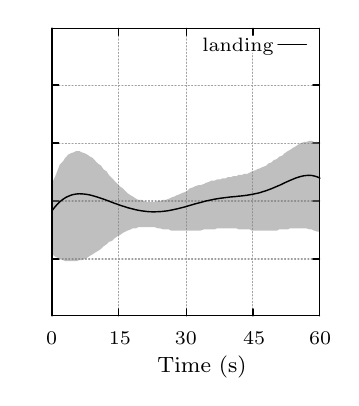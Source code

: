 
\definecolor{ca0a0a4}{RGB}{160,160,164}
\definecolor{c808080}{RGB}{128,128,128}
\begin{tikzpicture}[y=0.80pt, x=0.80pt, yscale=-0.51, xscale=0.49, inner sep=0pt, outer sep=0pt]
\scriptsize
\begin{scope}[draw=black,line join=bevel,line cap=rect,even odd rule,line width=0.512pt]
  \begin{scope}[cm={{1.0,0.0,0.0,1.0,(0.0,0.0)}},draw=black,line join=bevel,line cap=rect,line width=0.512pt]
  \end{scope}
  \begin{scope}[cm={{1.006,0.0,0.0,1.006,(0.0,0.0)}},draw=black,line join=bevel,line cap=rect,line width=0.512pt]
  \end{scope}
  \begin{scope}[cm={{1.006,0.0,0.0,1.006,(0.0,0.0)}},draw=ca0a0a4,dash pattern=on 0.40pt off 0.80pt,line join=round,line cap=round,line width=0.400pt]
    \path[draw] (53.5,268.5) -- (298.5,268.5);
  \end{scope}
  \begin{scope}[cm={{1.006,0.0,0.0,1.006,(0.0,0.0)}},draw=black,line join=round,line cap=round,line width=0.512pt]
    \path[draw] (53.5,268.5) -- (59.5,268.5);
    \path[draw] (298.5,268.5) -- (292.5,268.5);
  \end{scope}
  \begin{scope}[cm={{1.006,0.0,0.0,1.006,(0.0,0.0)}},draw=black,line join=bevel,line cap=rect,line width=0.512pt]
  \end{scope}
  \begin{scope}[cm={{1.006,0.0,0.0,1.006,(27.169,276.216)}},draw=black,line join=bevel,line cap=rect,line width=0.512pt]
  \end{scope}
  \begin{scope}[cm={{1.006,0.0,0.0,1.006,(27.169,276.216)}},draw=black,line join=bevel,line cap=rect,line width=0.512pt]
  \end{scope}
  \begin{scope}[cm={{1.006,0.0,0.0,1.006,(27.169,276.216)}},draw=black,line join=bevel,line cap=rect,line width=0.512pt]
  \end{scope}
  \begin{scope}[cm={{1.006,0.0,0.0,1.006,(27.169,276.216)}},draw=black,line join=bevel,line cap=rect,line width=0.512pt]
  \end{scope}
  \begin{scope}[cm={{1.006,0.0,0.0,1.006,(27.169,276.216)}},draw=black,line join=bevel,line cap=rect,line width=0.512pt]
  \end{scope}
  \begin{scope}[cm={{1.006,0.0,0.0,1.006,(27.169,276.216)}},draw=black,line join=bevel,line cap=rect,line width=0.512pt]
    %\path[fill=black] (0.0,0.0) node[above right] (text40) {24};
  \end{scope}
  \begin{scope}[cm={{1.006,0.0,0.0,1.006,(27.169,276.216)}},draw=black,line join=bevel,line cap=rect,line width=0.512pt]
  \end{scope}
  \begin{scope}[cm={{1.006,0.0,0.0,1.006,(0.0,0.0)}},draw=black,line join=bevel,line cap=rect,line width=0.512pt]
  \end{scope}
  \begin{scope}[cm={{1.006,0.0,0.0,1.006,(0.0,0.0)}},draw=ca0a0a4,dash pattern=on 0.40pt off 0.80pt,line join=round,line cap=round,line width=0.400pt]
    \path[draw] (53.5,218.5) -- (298.5,218.5);
  \end{scope}
  \begin{scope}[cm={{1.006,0.0,0.0,1.006,(0.0,0.0)}},draw=black,line join=round,line cap=round,line width=0.512pt]
    \path[draw] (53.5,218.5) -- (59.5,218.5);
    \path[draw] (298.5,218.5) -- (292.5,218.5);
  \end{scope}
  \begin{scope}[cm={{1.006,0.0,0.0,1.006,(0.0,0.0)}},draw=black,line join=bevel,line cap=rect,line width=0.512pt]
  \end{scope}
  \begin{scope}[cm={{1.006,0.0,0.0,1.006,(27.169,224.897)}},draw=black,line join=bevel,line cap=rect,line width=0.512pt]
  \end{scope}
  \begin{scope}[cm={{1.006,0.0,0.0,1.006,(27.169,224.897)}},draw=black,line join=bevel,line cap=rect,line width=0.512pt]
  \end{scope}
  \begin{scope}[cm={{1.006,0.0,0.0,1.006,(27.169,224.897)}},draw=black,line join=bevel,line cap=rect,line width=0.512pt]
  \end{scope}
  \begin{scope}[cm={{1.006,0.0,0.0,1.006,(27.169,224.897)}},draw=black,line join=bevel,line cap=rect,line width=0.512pt]
  \end{scope}
  \begin{scope}[cm={{1.006,0.0,0.0,1.006,(27.169,224.897)}},draw=black,line join=bevel,line cap=rect,line width=0.512pt]
  \end{scope}
  \begin{scope}[cm={{1.006,0.0,0.0,1.006,(27.169,224.897)}},draw=black,line join=bevel,line cap=rect,line width=0.512pt]
    %\path[fill=black] (0.0,0.0) node[above right] (text70) {26};
  \end{scope}
  \begin{scope}[cm={{1.006,0.0,0.0,1.006,(27.169,224.897)}},draw=black,line join=bevel,line cap=rect,line width=0.512pt]
  \end{scope}
  \begin{scope}[cm={{1.006,0.0,0.0,1.006,(0.0,0.0)}},draw=black,line join=bevel,line cap=rect,line width=0.512pt]
  \end{scope}
  \begin{scope}[cm={{1.006,0.0,0.0,1.006,(0.0,0.0)}},draw=ca0a0a4,dash pattern=on 0.40pt off 0.80pt,line join=round,line cap=round,line width=0.400pt]
    \path[draw] (53.5,167.5) -- (298.5,167.5);
  \end{scope}
  \begin{scope}[cm={{1.006,0.0,0.0,1.006,(0.0,0.0)}},draw=black,line join=round,line cap=round,line width=0.512pt]
    \path[draw] (53.5,167.5) -- (59.5,167.5);
    \path[draw] (298.5,167.5) -- (292.5,167.5);
  \end{scope}
  \begin{scope}[cm={{1.006,0.0,0.0,1.006,(0.0,0.0)}},draw=black,line join=bevel,line cap=rect,line width=0.512pt]
  \end{scope}
  \begin{scope}[cm={{1.006,0.0,0.0,1.006,(28.175,173.578)}},draw=black,line join=bevel,line cap=rect,line width=0.512pt]
  \end{scope}
  \begin{scope}[cm={{1.006,0.0,0.0,1.006,(28.175,173.578)}},draw=black,line join=bevel,line cap=rect,line width=0.512pt]
  \end{scope}
  \begin{scope}[cm={{1.006,0.0,0.0,1.006,(28.175,173.578)}},draw=black,line join=bevel,line cap=rect,line width=0.512pt]
  \end{scope}
  \begin{scope}[cm={{1.006,0.0,0.0,1.006,(28.175,173.578)}},draw=black,line join=bevel,line cap=rect,line width=0.512pt]
  \end{scope}
  \begin{scope}[cm={{1.006,0.0,0.0,1.006,(28.175,173.578)}},draw=black,line join=bevel,line cap=rect,line width=0.512pt]
  \end{scope}
  \begin{scope}[cm={{1.006,0.0,0.0,1.006,(28.175,173.578)}},draw=black,line join=bevel,line cap=rect,line width=0.512pt]
    %\path[fill=black] (0.0,0.0) node[above right] (text100) {28};
  \end{scope}
  \begin{scope}[cm={{1.006,0.0,0.0,1.006,(28.175,173.578)}},draw=black,line join=bevel,line cap=rect,line width=0.512pt]
  \end{scope}
  \begin{scope}[cm={{1.006,0.0,0.0,1.006,(0.0,0.0)}},draw=black,line join=bevel,line cap=rect,line width=0.512pt]
  \end{scope}
  \begin{scope}[cm={{1.006,0.0,0.0,1.006,(0.0,0.0)}},draw=ca0a0a4,dash pattern=on 0.40pt off 0.80pt,line join=round,line cap=round,line width=0.400pt]
    \path[draw] (53.5,116.5) -- (298.5,116.5);
  \end{scope}
  \begin{scope}[cm={{1.006,0.0,0.0,1.006,(0.0,0.0)}},draw=black,line join=round,line cap=round,line width=0.512pt]
    \path[draw] (53.5,116.5) -- (59.5,116.5);
    \path[draw] (298.5,116.5) -- (292.5,116.5);
  \end{scope}
  \begin{scope}[cm={{1.006,0.0,0.0,1.006,(0.0,0.0)}},draw=black,line join=bevel,line cap=rect,line width=0.512pt]
  \end{scope}
  \begin{scope}[cm={{1.006,0.0,0.0,1.006,(27.169,123.266)}},draw=black,line join=bevel,line cap=rect,line width=0.512pt]
  \end{scope}
  \begin{scope}[cm={{1.006,0.0,0.0,1.006,(27.169,123.266)}},draw=black,line join=bevel,line cap=rect,line width=0.512pt]
  \end{scope}
  \begin{scope}[cm={{1.006,0.0,0.0,1.006,(27.169,123.266)}},draw=black,line join=bevel,line cap=rect,line width=0.512pt]
  \end{scope}
  \begin{scope}[cm={{1.006,0.0,0.0,1.006,(27.169,123.266)}},draw=black,line join=bevel,line cap=rect,line width=0.512pt]
  \end{scope}
  \begin{scope}[cm={{1.006,0.0,0.0,1.006,(27.169,123.266)}},draw=black,line join=bevel,line cap=rect,line width=0.512pt]
  \end{scope}
  \begin{scope}[cm={{1.006,0.0,0.0,1.006,(27.169,123.266)}},draw=black,line join=bevel,line cap=rect,line width=0.512pt]
    %\path[fill=black] (0.0,0.0) node[above right] (text130) {30};
  \end{scope}
  \begin{scope}[cm={{1.006,0.0,0.0,1.006,(27.169,123.266)}},draw=black,line join=bevel,line cap=rect,line width=0.512pt]
  \end{scope}
  \begin{scope}[cm={{1.006,0.0,0.0,1.006,(0.0,0.0)}},draw=black,line join=bevel,line cap=rect,line width=0.512pt]
  \end{scope}
  \begin{scope}[cm={{1.006,0.0,0.0,1.006,(0.0,0.0)}},draw=ca0a0a4,dash pattern=on 0.40pt off 0.80pt,line join=round,line cap=round,line width=0.400pt]
    \path[draw] (53.5,65.5) -- (298.5,65.5);
  \end{scope}
  \begin{scope}[cm={{1.006,0.0,0.0,1.006,(0.0,0.0)}},draw=black,line join=round,line cap=round,line width=0.512pt]
    \path[draw] (53.5,65.5) -- (59.5,65.5);
    \path[draw] (298.5,65.5) -- (292.5,65.5);
  \end{scope}
  \begin{scope}[cm={{1.006,0.0,0.0,1.006,(0.0,0.0)}},draw=black,line join=bevel,line cap=rect,line width=0.512pt]
  \end{scope}
  \begin{scope}[cm={{1.006,0.0,0.0,1.006,(27.169,71.947)}},draw=black,line join=bevel,line cap=rect,line width=0.512pt]
  \end{scope}
  \begin{scope}[cm={{1.006,0.0,0.0,1.006,(27.169,71.947)}},draw=black,line join=bevel,line cap=rect,line width=0.512pt]
  \end{scope}
  \begin{scope}[cm={{1.006,0.0,0.0,1.006,(27.169,71.947)}},draw=black,line join=bevel,line cap=rect,line width=0.512pt]
  \end{scope}
  \begin{scope}[cm={{1.006,0.0,0.0,1.006,(27.169,71.947)}},draw=black,line join=bevel,line cap=rect,line width=0.512pt]
  \end{scope}
  \begin{scope}[cm={{1.006,0.0,0.0,1.006,(27.169,71.947)}},draw=black,line join=bevel,line cap=rect,line width=0.512pt]
  \end{scope}
  \begin{scope}[cm={{1.006,0.0,0.0,1.006,(27.169,71.947)}},draw=black,line join=bevel,line cap=rect,line width=0.512pt]
    %\path[fill=black] (0.0,0.0) node[above right] (text160) {32};
  \end{scope}
  \begin{scope}[cm={{1.006,0.0,0.0,1.006,(27.169,71.947)}},draw=black,line join=bevel,line cap=rect,line width=0.512pt]
  \end{scope}
  \begin{scope}[cm={{1.006,0.0,0.0,1.006,(0.0,0.0)}},draw=black,line join=bevel,line cap=rect,line width=0.512pt]
  \end{scope}
  \begin{scope}[cm={{1.006,0.0,0.0,1.006,(0.0,0.0)}},draw=ca0a0a4,dash pattern=on 0.40pt off 0.80pt,line join=round,line cap=round,line width=0.400pt]
    \path[draw] (53.5,15.5) -- (298.5,15.5);
  \end{scope}
  \begin{scope}[cm={{1.006,0.0,0.0,1.006,(0.0,0.0)}},draw=black,line join=round,line cap=round,line width=0.512pt]
    \path[draw] (53.5,15.5) -- (59.5,15.5);
    \path[draw] (298.5,15.5) -- (292.5,15.5);
  \end{scope}
  \begin{scope}[cm={{1.006,0.0,0.0,1.006,(0.0,0.0)}},draw=black,line join=bevel,line cap=rect,line width=0.512pt]
  \end{scope}
  \begin{scope}[cm={{1.006,0.0,0.0,1.006,(27.169,20.628)}},draw=black,line join=bevel,line cap=rect,line width=0.512pt]
  \end{scope}
  \begin{scope}[cm={{1.006,0.0,0.0,1.006,(27.169,20.628)}},draw=black,line join=bevel,line cap=rect,line width=0.512pt]
  \end{scope}
  \begin{scope}[cm={{1.006,0.0,0.0,1.006,(27.169,20.628)}},draw=black,line join=bevel,line cap=rect,line width=0.512pt]
  \end{scope}
  \begin{scope}[cm={{1.006,0.0,0.0,1.006,(27.169,20.628)}},draw=black,line join=bevel,line cap=rect,line width=0.512pt]
  \end{scope}
  \begin{scope}[cm={{1.006,0.0,0.0,1.006,(27.169,20.628)}},draw=black,line join=bevel,line cap=rect,line width=0.512pt]
  \end{scope}
  \begin{scope}[cm={{1.006,0.0,0.0,1.006,(27.169,20.628)}},draw=black,line join=bevel,line cap=rect,line width=0.512pt]
    %\path[fill=black] (0.0,0.0) node[above right] (text190) {34};
  \end{scope}
  \begin{scope}[cm={{1.006,0.0,0.0,1.006,(27.169,20.628)}},draw=black,line join=bevel,line cap=rect,line width=0.512pt]
  \end{scope}
  \begin{scope}[cm={{1.006,0.0,0.0,1.006,(0.0,0.0)}},draw=black,line join=bevel,line cap=rect,line width=0.512pt]
  \end{scope}
  \begin{scope}[cm={{1.006,0.0,0.0,1.006,(0.0,0.0)}},draw=ca0a0a4,dash pattern=on 0.40pt off 0.80pt,line join=round,line cap=round,line width=0.400pt]
    \path[draw] (53.5,268.5) -- (53.5,15.5);
  \end{scope}
  \begin{scope}[cm={{1.006,0.0,0.0,1.006,(0.0,0.0)}},draw=black,line join=round,line cap=round,line width=0.512pt]
    \path[draw] (53.5,268.5) -- (53.5,262.5);
    \path[draw] (53.5,15.5) -- (53.5,21.5);
  \end{scope}
  \begin{scope}[cm={{1.006,0.0,0.0,1.006,(0.0,0.0)}},draw=black,line join=bevel,line cap=rect,line width=0.512pt]
  \end{scope}
  \begin{scope}[cm={{1.006,0.0,0.0,1.006,(48.3,298.353)}},draw=black,line join=bevel,line cap=rect,line width=0.512pt]
  \end{scope}
  \begin{scope}[cm={{1.006,0.0,0.0,1.006,(48.3,298.353)}},draw=black,line join=bevel,line cap=rect,line width=0.512pt]
  \end{scope}
  \begin{scope}[cm={{1.006,0.0,0.0,1.006,(48.3,298.353)}},draw=black,line join=bevel,line cap=rect,line width=0.512pt]
  \end{scope}
  \begin{scope}[cm={{1.006,0.0,0.0,1.006,(48.3,298.353)}},draw=black,line join=bevel,line cap=rect,line width=0.512pt]
  \end{scope}
  \begin{scope}[cm={{1.006,0.0,0.0,1.006,(48.3,298.353)}},draw=black,line join=bevel,line cap=rect,line width=0.512pt]
  \end{scope}
  \begin{scope}[cm={{1.006,0.0,0.0,1.006,(48.3,295.353)}},draw=black,line join=bevel,line cap=rect,line width=0.512pt]
    \path[fill=black] (0.0,0.0) node[above right] (text220) {0};
  \end{scope}
  \begin{scope}[cm={{1.006,0.0,0.0,1.006,(48.3,298.353)}},draw=black,line join=bevel,line cap=rect,line width=0.512pt]
  \end{scope}
  \begin{scope}[cm={{1.006,0.0,0.0,1.006,(0.0,0.0)}},draw=black,line join=bevel,line cap=rect,line width=0.512pt]
  \end{scope}
  \begin{scope}[cm={{1.006,0.0,0.0,1.006,(0.0,0.0)}},draw=ca0a0a4,dash pattern=on 0.40pt off 0.80pt,line join=round,line cap=round,line width=0.400pt]
    \path[draw] (114.5,268.5) -- (114.5,15.5);
  \end{scope}
  \begin{scope}[cm={{1.006,0.0,0.0,1.006,(0.0,0.0)}},draw=black,line join=round,line cap=round,line width=0.512pt]
    \path[draw] (114.5,268.5) -- (114.5,262.5);
    \path[draw] (114.5,15.5) -- (114.5,21.5);
  \end{scope}
  \begin{scope}[cm={{1.006,0.0,0.0,1.006,(0.0,0.0)}},draw=black,line join=bevel,line cap=rect,line width=0.512pt]
  \end{scope}
  \begin{scope}[cm={{1.006,0.0,0.0,1.006,(106.159,298.353)}},draw=black,line join=bevel,line cap=rect,line width=0.512pt]
  \end{scope}
  \begin{scope}[cm={{1.006,0.0,0.0,1.006,(106.159,298.353)}},draw=black,line join=bevel,line cap=rect,line width=0.512pt]
  \end{scope}
  \begin{scope}[cm={{1.006,0.0,0.0,1.006,(106.159,298.353)}},draw=black,line join=bevel,line cap=rect,line width=0.512pt]
  \end{scope}
  \begin{scope}[cm={{1.006,0.0,0.0,1.006,(106.159,298.353)}},draw=black,line join=bevel,line cap=rect,line width=0.512pt]
  \end{scope}
  \begin{scope}[cm={{1.006,0.0,0.0,1.006,(106.159,298.353)}},draw=black,line join=bevel,line cap=rect,line width=0.512pt]
  \end{scope}
  \begin{scope}[cm={{1.006,0.0,0.0,1.006,(106.159,295.353)}},draw=black,line join=bevel,line cap=rect,line width=0.512pt]
    \path[fill=black] (0.0,0.0) node[above right] (text250) {15};
  \end{scope}
  \begin{scope}[cm={{1.006,0.0,0.0,1.006,(106.159,298.353)}},draw=black,line join=bevel,line cap=rect,line width=0.512pt]
  \end{scope}
  \begin{scope}[cm={{1.006,0.0,0.0,1.006,(0.0,0.0)}},draw=black,line join=bevel,line cap=rect,line width=0.512pt]
  \end{scope}
  \begin{scope}[cm={{1.006,0.0,0.0,1.006,(0.0,0.0)}},draw=ca0a0a4,dash pattern=on 0.40pt off 0.80pt,line join=round,line cap=round,line width=0.400pt]
    \path[draw] (176.5,268.5) -- (176.5,15.5);
  \end{scope}
  \begin{scope}[cm={{1.006,0.0,0.0,1.006,(0.0,0.0)}},draw=black,line join=round,line cap=round,line width=0.512pt]
    \path[draw] (176.5,268.5) -- (176.5,262.5);
    \path[draw] (176.5,15.5) -- (176.5,21.5);
  \end{scope}
  \begin{scope}[cm={{1.006,0.0,0.0,1.006,(0.0,0.0)}},draw=black,line join=bevel,line cap=rect,line width=0.512pt]
  \end{scope}
  \begin{scope}[cm={{1.006,0.0,0.0,1.006,(167.038,298.353)}},draw=black,line join=bevel,line cap=rect,line width=0.512pt]
  \end{scope}
  \begin{scope}[cm={{1.006,0.0,0.0,1.006,(167.038,298.353)}},draw=black,line join=bevel,line cap=rect,line width=0.512pt]
  \end{scope}
  \begin{scope}[cm={{1.006,0.0,0.0,1.006,(167.038,298.353)}},draw=black,line join=bevel,line cap=rect,line width=0.512pt]
  \end{scope}
  \begin{scope}[cm={{1.006,0.0,0.0,1.006,(167.038,298.353)}},draw=black,line join=bevel,line cap=rect,line width=0.512pt]
  \end{scope}
  \begin{scope}[cm={{1.006,0.0,0.0,1.006,(167.038,298.353)}},draw=black,line join=bevel,line cap=rect,line width=0.512pt]
  \end{scope}
  \begin{scope}[cm={{1.006,0.0,0.0,1.006,(167.038,295.353)}},draw=black,line join=bevel,line cap=rect,line width=0.512pt]
    \path[fill=black] (0.0,0.0) node[above right] (text280) {30};
  \end{scope}
  \begin{scope}[cm={{1.006,0.0,0.0,1.006,(167.038,298.353)}},draw=black,line join=bevel,line cap=rect,line width=0.512pt]
  \end{scope}
  \begin{scope}[cm={{1.006,0.0,0.0,1.006,(0.0,0.0)}},draw=black,line join=bevel,line cap=rect,line width=0.512pt]
  \end{scope}
  \begin{scope}[cm={{1.006,0.0,0.0,1.006,(0.0,0.0)}},draw=ca0a0a4,dash pattern=on 0.40pt off 0.80pt,line join=round,line cap=round,line width=0.400pt]
    \path[draw] (237.5,268.5) -- (237.5,37.5);
    \path[draw] (237.5,21.5) -- (237.5,15.5);
  \end{scope}
  \begin{scope}[cm={{1.006,0.0,0.0,1.006,(0.0,0.0)}},draw=black,line join=round,line cap=round,line width=0.512pt]
    \path[draw] (237.5,268.5) -- (237.5,262.5);
    \path[draw] (237.5,15.5) -- (237.5,21.5);
  \end{scope}
  \begin{scope}[cm={{1.006,0.0,0.0,1.006,(0.0,0.0)}},draw=black,line join=bevel,line cap=rect,line width=0.512pt]
  \end{scope}
  \begin{scope}[cm={{1.006,0.0,0.0,1.006,(229.928,298.353)}},draw=black,line join=bevel,line cap=rect,line width=0.512pt]
  \end{scope}
  \begin{scope}[cm={{1.006,0.0,0.0,1.006,(229.928,298.353)}},draw=black,line join=bevel,line cap=rect,line width=0.512pt]
  \end{scope}
  \begin{scope}[cm={{1.006,0.0,0.0,1.006,(229.928,298.353)}},draw=black,line join=bevel,line cap=rect,line width=0.512pt]
  \end{scope}
  \begin{scope}[cm={{1.006,0.0,0.0,1.006,(229.928,298.353)}},draw=black,line join=bevel,line cap=rect,line width=0.512pt]
  \end{scope}
  \begin{scope}[cm={{1.006,0.0,0.0,1.006,(229.928,298.353)}},draw=black,line join=bevel,line cap=rect,line width=0.512pt]
  \end{scope}
  \begin{scope}[cm={{1.006,0.0,0.0,1.006,(229.928,295.353)}},draw=black,line join=bevel,line cap=rect,line width=0.512pt]
    \path[fill=black] (0.0,0.0) node[above right] (text312) {45};
  \end{scope}
  \begin{scope}[cm={{1.006,0.0,0.0,1.006,(229.928,298.353)}},draw=black,line join=bevel,line cap=rect,line width=0.512pt]
  \end{scope}
  \begin{scope}[cm={{1.006,0.0,0.0,1.006,(0.0,0.0)}},draw=black,line join=bevel,line cap=rect,line width=0.512pt]
  \end{scope}
  \begin{scope}[cm={{1.006,0.0,0.0,1.006,(0.0,0.0)}},draw=ca0a0a4,dash pattern=on 0.40pt off 0.80pt,line join=round,line cap=round,line width=0.400pt]
    \path[draw] (298.5,268.5) -- (298.5,15.5);
  \end{scope}
  \begin{scope}[cm={{1.006,0.0,0.0,1.006,(0.0,0.0)}},draw=black,line join=round,line cap=round,line width=0.512pt]
    \path[draw] (298.5,268.5) -- (298.5,262.5);
    \path[draw] (298.5,15.5) -- (298.5,21.5);
  \end{scope}
  \begin{scope}[cm={{1.006,0.0,0.0,1.006,(0.0,0.0)}},draw=black,line join=bevel,line cap=rect,line width=0.512pt]
  \end{scope}
  \begin{scope}[cm={{1.006,0.0,0.0,1.006,(290.806,298.353)}},draw=black,line join=bevel,line cap=rect,line width=0.512pt]
  \end{scope}
  \begin{scope}[cm={{1.006,0.0,0.0,1.006,(290.806,298.353)}},draw=black,line join=bevel,line cap=rect,line width=0.512pt]
  \end{scope}
  \begin{scope}[cm={{1.006,0.0,0.0,1.006,(290.806,298.353)}},draw=black,line join=bevel,line cap=rect,line width=0.512pt]
  \end{scope}
  \begin{scope}[cm={{1.006,0.0,0.0,1.006,(290.806,298.353)}},draw=black,line join=bevel,line cap=rect,line width=0.512pt]
  \end{scope}
  \begin{scope}[cm={{1.006,0.0,0.0,1.006,(290.806,298.353)}},draw=black,line join=bevel,line cap=rect,line width=0.512pt]
  \end{scope}
  \begin{scope}[cm={{1.006,0.0,0.0,1.006,(290.806,295.353)}},draw=black,line join=bevel,line cap=rect,line width=0.512pt]
    \path[fill=black] (0.0,0.0) node[above right] (text342) {60};
  \end{scope}
  \begin{scope}[cm={{1.006,0.0,0.0,1.006,(290.806,298.353)}},draw=black,line join=bevel,line cap=rect,line width=0.512pt]
  \end{scope}
  \begin{scope}[cm={{1.006,0.0,0.0,1.006,(0.0,0.0)}},draw=black,line join=bevel,line cap=rect,line width=0.512pt]
  \end{scope}
  \begin{scope}[cm={{1.006,0.0,0.0,1.006,(0.0,0.0)}},draw=black,line join=round,line cap=round,line width=0.512pt]
    \path[draw] (53.5,15.5) -- (53.5,268.5) -- (298.5,268.5) --
      (298.5,15.5) -- (53.5,15.5);
  \end{scope}
  \begin{scope}[cm={{1.006,0.0,0.0,1.006,(0.0,0.0)}},draw=black,line join=bevel,line cap=rect,line width=0.512pt]
  \end{scope}
  \begin{scope}[cm={{0.0,-1.006,1.006,0.0,(13.584,176.597)}},draw=black,line join=bevel,line cap=rect,line width=0.512pt]
  \end{scope}
  \begin{scope}[cm={{0.0,-1.006,1.006,0.0,(13.584,176.597)}},draw=black,line join=bevel,line cap=rect,line width=0.512pt]
  \end{scope}
  \begin{scope}[cm={{0.0,-1.006,1.006,0.0,(13.584,176.597)}},draw=black,line join=bevel,line cap=rect,line width=0.512pt]
  \end{scope}
  \begin{scope}[cm={{0.0,-1.006,1.006,0.0,(13.584,176.597)}},draw=black,line join=bevel,line cap=rect,line width=0.512pt]
  \end{scope}
  \begin{scope}[cm={{0.0,-1.006,1.006,0.0,(13.584,176.597)}},draw=black,line join=bevel,line cap=rect,line width=0.512pt]
  \end{scope}
  \begin{scope}[cm={{0.0,-1.006,1.006,0.0,(9.584,176.597)}},draw=black,line join=bevel,line cap=rect,line width=0.512pt]
    %\path[fill=black] (0.0,0.0) node[above right] (text366) {\rotatebox{90}{Power (W)}};
  \end{scope}
  \begin{scope}[cm={{0.0,-1.006,1.006,0.0,(13.584,176.597)}},draw=black,line join=bevel,line cap=rect,line width=0.512pt]
  \end{scope}
  \begin{scope}[cm={{1.006,0.0,0.0,1.006,(150.938,317.472)}},draw=black,line join=bevel,line cap=rect,line width=0.512pt]
  \end{scope}
  \begin{scope}[cm={{1.006,0.0,0.0,1.006,(150.938,317.472)}},draw=black,line join=bevel,line cap=rect,line width=0.512pt]
  \end{scope}
  \begin{scope}[cm={{1.006,0.0,0.0,1.006,(150.938,317.472)}},draw=black,line join=bevel,line cap=rect,line width=0.512pt]
  \end{scope}
  \begin{scope}[cm={{1.006,0.0,0.0,1.006,(150.938,317.472)}},draw=black,line join=bevel,line cap=rect,line width=0.512pt]
  \end{scope}
  \begin{scope}[cm={{1.006,0.0,0.0,1.006,(150.938,317.472)}},draw=black,line join=bevel,line cap=rect,line width=0.512pt]
  \end{scope}
  \begin{scope}[cm={{1.006,0.0,0.0,1.006,(150.938,325.472)}},draw=black,line join=bevel,line cap=rect,line width=0.512pt]
    \path[fill=black] (0.0,0.0) node[above right] (text382) {\footnotesize Time (s)};
  \end{scope}
  \begin{scope}[cm={{1.006,0.0,0.0,1.006,(150.938,317.472)}},draw=black,line join=bevel,line cap=rect,line width=0.512pt]
  \end{scope}
  \begin{scope}[cm={{1.006,0.0,0.0,1.006,(0.0,0.0)}},draw=black,line join=bevel,line cap=rect,line width=0.512pt]
  \end{scope}
  \begin{scope}[cm={{1.006,0.0,0.0,1.006,(0.0,0.0)}},draw=black,line join=bevel,line cap=rect,line width=0.512pt]
  \end{scope}
  \begin{scope}[cm={{1.006,0.0,0.0,1.006,(0.0,0.0)}},draw=black,line join=bevel,line cap=rect,line width=0.512pt]
  \end{scope}
  \begin{scope}[cm={{1.006,0.0,0.0,1.006,(0.0,0.0)}},draw=c808080,fill=c808080,line join=bevel,line cap=rect,draw opacity=0.500,fill opacity=0.500,line width=0.512pt,transparency group]
    \path[fill,even odd rule] (53.5,214.5) -- (56.5,216.5) --
      (58.5,217.5) -- (60.5,218.5) -- (63.5,219.5) --
      (65.5,220.5) -- (68.5,220.5) -- (70.5,220.5) --
      (73.5,220.5) -- (75.5,220.5) -- (78.5,219.5) --
      (80.5,219.5) -- (83.5,218.5) -- (85.5,217.5) --
      (88.5,215.5) -- (90.5,214.5) -- (93.5,212.5) --
      (95.5,211.5) -- (98.5,209.5) -- (100.5,207.5) --
      (103.5,205.5) -- (105.5,203.5) -- (108.5,202.5) --
      (110.5,200.5) -- (113.5,198.5) -- (115.5,197.5) --
      (118.5,195.5) -- (120.5,194.5) -- (122.5,193.5) --
      (125.5,192.5) -- (127.5,191.5) -- (130.5,191.5) --
      (132.5,190.5) -- (135.5,190.5) -- (137.5,190.5) --
      (140.5,190.5) -- (142.5,190.5) -- (145.5,190.5) --
      (147.5,190.5) -- (150.5,191.5) -- (152.5,191.5) --
      (155.5,192.5) -- (157.5,192.5) -- (160.5,192.5) --
      (162.5,193.5) -- (165.5,193.5) -- (167.5,193.5) --
      (170.5,193.5) -- (172.5,193.5) -- (175.5,193.5) --
      (177.5,193.5) -- (179.5,193.5) -- (182.5,193.5) --
      (184.5,193.5) -- (187.5,193.5) -- (189.5,193.5) --
      (192.5,192.5) -- (194.5,192.5) -- (197.5,192.5) --
      (199.5,192.5) -- (202.5,192.5) -- (204.5,191.5) --
      (207.5,191.5) -- (209.5,191.5) -- (212.5,191.5) --
      (214.5,191.5) -- (217.5,191.5) -- (219.5,191.5) --
      (222.5,191.5) -- (224.5,192.5) -- (227.5,192.5) --
      (229.5,192.5) -- (232.5,192.5) -- (234.5,192.5) --
      (236.5,193.5) -- (239.5,193.5) -- (241.5,193.5) --
      (244.5,193.5) -- (246.5,193.5) -- (249.5,193.5) --
      (251.5,193.5) -- (254.5,193.5) -- (256.5,193.5) --
      (259.5,193.5) -- (261.5,192.5) -- (264.5,192.5) --
      (266.5,192.5) -- (269.5,192.5) -- (271.5,191.5) --
      (274.5,191.5) -- (276.5,191.5) -- (279.5,191.5) --
      (281.5,191.5) -- (284.5,191.5) -- (286.5,191.5) --
      (289.5,192.5) -- (291.5,192.5) -- (293.5,193.5) --
      (296.5,194.5) -- (298.5,194.5) -- (298.5,116.5) --
      (296.5,115.5) -- (293.5,115.5) -- (291.5,114.5) --
      (289.5,114.5) -- (286.5,115.5) -- (284.5,115.5) --
      (281.5,116.5) -- (279.5,117.5) -- (276.5,119.5) --
      (274.5,120.5) -- (271.5,122.5) -- (269.5,123.5) --
      (266.5,125.5) -- (264.5,127.5) -- (261.5,128.5) --
      (259.5,130.5) -- (256.5,131.5) -- (254.5,133.5) --
      (251.5,134.5) -- (249.5,136.5) -- (246.5,137.5) --
      (244.5,138.5) -- (241.5,139.5) -- (239.5,140.5) --
      (236.5,141.5) -- (234.5,142.5) -- (232.5,143.5) --
      (229.5,143.5) -- (227.5,144.5) -- (224.5,144.5) --
      (222.5,145.5) -- (219.5,145.5) -- (217.5,146.5) --
      (214.5,146.5) -- (212.5,147.5) -- (209.5,147.5) --
      (207.5,148.5) -- (204.5,148.5) -- (202.5,149.5) --
      (199.5,149.5) -- (197.5,150.5) -- (194.5,151.5) --
      (192.5,152.5) -- (189.5,153.5) -- (187.5,153.5) --
      (184.5,154.5) -- (182.5,155.5) -- (179.5,156.5) --
      (177.5,158.5) -- (175.5,159.5) -- (172.5,160.5) --
      (170.5,161.5) -- (167.5,162.5) -- (165.5,163.5) --
      (162.5,164.5) -- (160.5,165.5) -- (157.5,166.5) --
      (155.5,166.5) -- (152.5,167.5) -- (150.5,167.5) --
      (147.5,168.5) -- (145.5,168.5) -- (142.5,168.5) --
      (140.5,168.5) -- (137.5,167.5) -- (135.5,166.5) --
      (132.5,166.5) -- (130.5,165.5) -- (127.5,163.5) --
      (125.5,162.5) -- (122.5,160.5) -- (120.5,158.5) --
      (118.5,156.5) -- (115.5,154.5) -- (113.5,152.5) --
      (110.5,149.5) -- (108.5,147.5) -- (105.5,144.5) --
      (103.5,141.5) -- (100.5,139.5) -- (98.5,136.5) --
      (95.5,134.5) -- (93.5,132.5) -- (90.5,129.5) --
      (88.5,128.5) -- (85.5,126.5) -- (83.5,125.5) --
      (80.5,124.5) -- (78.5,123.5) -- (75.5,123.5) --
      (73.5,124.5) -- (70.5,125.5) -- (68.5,126.5) --
      (65.5,129.5) -- (63.5,132.5) -- (60.5,135.5) --
      (58.5,140.5) -- (56.5,145.5) -- (53.5,151.5) --
      (53.5,214.5);
  \end{scope}
  \begin{scope}[cm={{1.006,0.0,0.0,1.006,(0.0,0.0)}},draw=black,line join=bevel,line cap=rect,line width=0.512pt]
  \end{scope}
  \begin{scope}[cm={{1.006,0.0,0.0,1.006,(218.356,33.206)}},draw=black,line join=bevel,line cap=rect,line width=0.512pt]
  \end{scope}
  \begin{scope}[cm={{1.006,0.0,0.0,1.006,(218.356,33.206)}},draw=black,line join=bevel,line cap=rect,line width=0.512pt]
  \end{scope}
  \begin{scope}[cm={{1.006,0.0,0.0,1.006,(218.356,33.206)}},draw=black,line join=bevel,line cap=rect,line width=0.512pt]
  \end{scope}
  \begin{scope}[cm={{1.006,0.0,0.0,1.006,(218.356,33.206)}},draw=black,line join=bevel,line cap=rect,line width=0.512pt]
  \end{scope}
  \begin{scope}[cm={{1.006,0.0,0.0,1.006,(218.356,33.206)}},draw=black,line join=bevel,line cap=rect,line width=0.512pt]
  \end{scope}
  \begin{scope}[cm={{1.006,0.0,0.0,1.006,(192.356,39.406)}},draw=black,line join=bevel,line cap=rect,line width=0.512pt]
    \path[fill=black] (0.0,0.0) node[above right] (text410) {\scriptsize landing};
  \end{scope}
  \begin{scope}[cm={{1.006,0.0,0.0,1.006,(218.356,33.206)}},draw=black,line join=bevel,line cap=rect,line width=0.512pt]
  \end{scope}
  \begin{scope}[cm={{1.006,0.0,0.0,1.006,(0.0,0.0)}},draw=black,line join=bevel,line cap=rect,line width=0.512pt]
  \end{scope}
  \begin{scope}[cm={{1.006,0.0,0.0,1.006,(0.0,0.0)}},draw=black,line join=round,line cap=round,line width=0.512pt]
    \path[draw,even odd rule] (260.5,29.5) -- (286.5,29.5);
  \end{scope}
  \begin{scope}[cm={{1.006,0.0,0.0,1.006,(0.0,0.0)}},draw=black,line join=bevel,line cap=rect,line width=0.512pt]
  \end{scope}
  \begin{scope}[cm={{1.006,0.0,0.0,1.006,(0.0,0.0)}},draw=black,line join=bevel,line cap=rect,line width=0.512pt]
  \end{scope}
  \begin{scope}[cm={{1.006,0.0,0.0,1.006,(0.0,0.0)}},draw=black,line join=bevel,line cap=rect,line width=0.512pt]
  \end{scope}
  \begin{scope}[cm={{1.006,0.0,0.0,1.006,(0.0,0.0)}},draw=black,line join=bevel,line cap=rect,line width=0.512pt]
  \end{scope}
  \begin{scope}[cm={{1.006,0.0,0.0,1.006,(0.0,0.0)}},draw=black,line join=round,line cap=round,line width=0.512pt]
    \path[draw] (53.5,175.9) -- (53.5,175.9) -- (56.0,172.8) --
      (58.5,170.1) -- (60.9,167.9) -- (63.4,166.0) --
      (65.9,164.4) -- (68.4,163.3) -- (70.9,162.3) --
      (73.3,161.7) -- (75.8,161.3) -- (78.3,161.1) --
      (80.8,161.2) -- (83.2,161.4) -- (85.7,161.7) --
      (88.2,162.2) -- (90.7,162.8) -- (93.2,163.5) --
      (95.6,164.2) -- (98.1,165.0) -- (100.6,165.8) --
      (103.1,166.7) -- (105.6,167.6) -- (108.0,168.5) --
      (110.5,169.4) -- (113.0,170.2) -- (115.5,171.1) --
      (118.0,171.9) -- (120.4,172.6) -- (122.9,173.4) --
      (125.4,174.0) -- (127.9,174.6) -- (130.3,175.2) --
      (132.8,175.7) -- (135.3,176.1) -- (137.8,176.4) --
      (140.3,176.7) -- (142.7,176.9) -- (145.2,177.0) --
      (147.7,177.0) -- (150.2,176.9) -- (152.6,176.8) --
      (155.1,176.6) -- (157.6,176.3) -- (160.1,176.0) --
      (162.6,175.5) -- (165.0,175.0) -- (167.5,174.5) --
      (170.0,173.9) -- (172.5,173.3) -- (175.0,172.7) --
      (177.4,172.0) -- (179.9,171.3) -- (182.4,170.6) --
      (184.9,169.9) -- (187.4,169.3) -- (189.8,168.7) --
      (192.3,168.0) -- (194.8,167.4) -- (197.3,166.9) --
      (199.8,166.4) -- (202.2,165.9) -- (204.7,165.5) --
      (207.2,165.1) -- (209.7,164.8) -- (212.1,164.5) --
      (214.6,164.2) -- (217.1,163.9) -- (219.6,163.7) --
      (222.1,163.5) -- (224.5,163.2) -- (227.0,163.0) --
      (229.5,162.7) -- (232.0,162.4) -- (234.4,162.0) --
      (236.9,161.6) -- (239.4,161.1) -- (241.9,160.6) --
      (244.4,160.0) -- (246.8,159.2) -- (249.3,158.5) --
      (251.8,157.6) -- (254.3,156.7) -- (256.8,155.7) --
      (259.2,154.7) -- (261.7,153.7) -- (264.2,152.6) --
      (266.7,151.4) -- (269.2,150.3) -- (271.6,149.3) --
      (274.1,148.3) -- (276.6,147.3) -- (279.1,146.5) --
      (281.6,145.8) -- (284.0,145.3) -- (286.5,145.0) --
      (289.0,144.9) -- (291.5,145.0) -- (293.9,145.5) --
      (296.4,146.2) -- (298.9,147.3);
  \end{scope}
  \begin{scope}[cm={{1.006,0.0,0.0,1.006,(0.0,0.0)}},draw=black,line join=bevel,line cap=rect,line width=0.512pt]
  \end{scope}
  \begin{scope}[cm={{1.006,0.0,0.0,1.006,(0.0,0.0)}},draw=black,line join=bevel,line cap=rect,line width=0.512pt]
  \end{scope}
  \begin{scope}[cm={{1.006,0.0,0.0,1.006,(0.0,0.0)}},draw=black,line join=round,line cap=round,line width=0.512pt]
    \path[draw] (53.5,15.5) -- (53.5,268.5) -- (298.5,268.5) --
      (298.5,15.5) -- (53.5,15.5);
  \end{scope}
  \begin{scope}[cm={{1.006,0.0,0.0,1.006,(0.0,0.0)}},draw=black,line join=bevel,line cap=rect,line width=0.512pt]
  \end{scope}
  \begin{scope}[cm={{1.0,0.0,0.0,1.0,(0.0,0.0)}},draw=black,line join=bevel,line cap=rect,line width=0.512pt]
  \end{scope}
\end{scope}
\end{tikzpicture}
